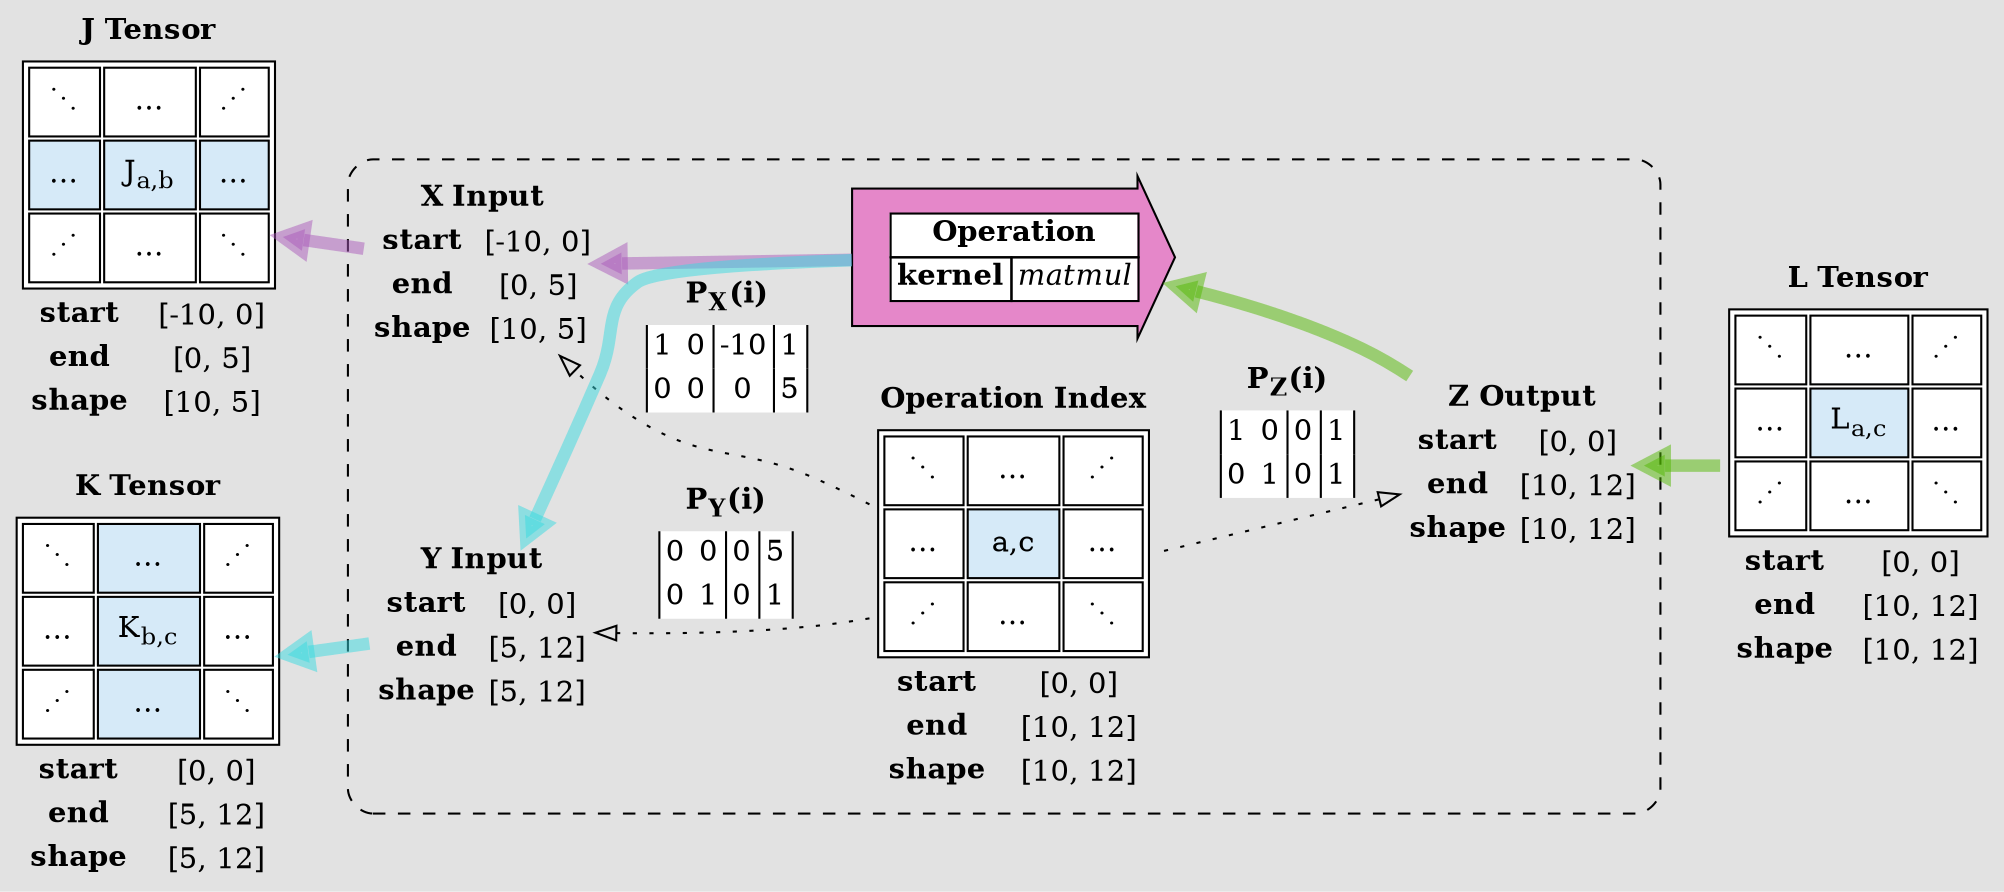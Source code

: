digraph G {
  rankdir=RL;
  newrank=true;
  bgcolor="#E2E2E2";
  j [
    shape="plain";
    label=<
      <table border="0">
        <tr>
          <td colspan="2"><b>J Tensor</b></td>
        </tr>
        <tr>
          <td colspan="2">
            <table bgcolor="white" cellpadding="8">
              <tr>
                <td>⋱</td>
                <td>…</td>
                <td>⋰</td>
              </tr>
              <tr>
                <td bgcolor="#D6EAF8">…</td>
                <td bgcolor="#D6EAF8">J<sub>a,b</sub></td>
                <td bgcolor="#D6EAF8">…</td>
              </tr>
              <tr>
                <td>⋰</td>
                <td>…</td>
                <td>⋱</td>
              </tr>
            </table>
          </td>
        </tr>
        <tr>
          <td><b>start</b></td>
          <td>[-10, 0]</td>
        </tr>
        <tr>
          <td><b>end</b></td>
          <td>[0, 5]</td>
        </tr>
        <tr>
          <td><b>shape</b></td>
          <td>[10, 5]</td>
        </tr>
      </table>
    >;
  ];
  k [
    shape="plain";
    label=<
      <table border="0">
        <tr>
          <td colspan="2"><b>K Tensor</b></td>
        </tr>
        <tr>
          <td colspan="2">
            <table bgcolor="white" cellpadding="8">
              <tr>
                <td>⋱</td>
                <td bgcolor="#D6EAF8">…</td>
                <td>⋰</td>
              </tr>
              <tr>
                <td>…</td>
                <td bgcolor="#D6EAF8">K<sub>b,c</sub></td>
                <td>…</td>
              </tr>
              <tr>
                <td>⋰</td>
                <td bgcolor="#D6EAF8">…</td>
                <td>⋱</td>
              </tr>
            </table>
          </td>
        </tr>
        <tr>
          <td><b>start</b></td>
          <td>[0, 0]</td>
        </tr>
        <tr>
          <td><b>end</b></td>
          <td>[5, 12]</td>
        </tr>
        <tr>
          <td><b>shape</b></td>
          <td>[5, 12]</td>
        </tr>
      </table>
    >;
  ];
  l [
    shape="plain";
    label=<
      <table border="0">
        <tr>
          <td colspan="2"><b>L Tensor</b></td>
        </tr>
        <tr>
          <td colspan="2">
            <table bgcolor="white" cellpadding="8">
              <tr>
                <td>⋱</td>
                <td>…</td>
                <td>⋰</td>
              </tr>
              <tr>
                <td>…</td>
                <td bgcolor="#D6EAF8">L<sub>a,c</sub></td>
                <td>…</td>
              </tr>
              <tr>
                <td>⋰</td>
                <td>…</td>
                <td>⋱</td>
              </tr>
            </table>
          </td>
        </tr>
        <tr>
          <td><b>start</b></td>
          <td>[0, 0]</td>
        </tr>
        <tr>
          <td><b>end</b></td>
          <td>[10, 12]</td>
        </tr>
        <tr>
          <td><b>shape</b></td>
          <td>[10, 12]</td>
        </tr>
      </table>
    >;
  ];
  subgraph cluster_op {
    style="dashed, rounded";
    peripheries=1;
    idx [
      shape="plain";
      label=<
        <table border="0">
          <tr>
            <td colspan="2"><b>Operation Index</b></td>
          </tr>
          <tr>
            <td colspan="2">
              <table bgcolor="white" cellpadding="8">
                <tr>
                  <td>⋱</td>
                  <td>…</td>
                  <td>⋰</td>
                </tr>
                <tr>
                  <td>…</td>
                  <td bgcolor="#D6EAF8">a,c</td>
                  <td>…</td>
                </tr>
                <tr>
                  <td>⋰</td>
                  <td>…</td>
                  <td>⋱</td>
                </tr>
              </table>
            </td>
          </tr>
          <tr>
            <td><b>start</b></td>
            <td>[0, 0]</td>
          </tr>
          <tr>
            <td><b>end</b></td>
            <td>[10, 12]</td>
          </tr>
          <tr>
            <td><b>shape</b></td>
            <td>[10, 12]</td>
          </tr>
        </table>
      >;
    ];
    x [
      shape="plain";
      label=<
        <table border="0">
          <tr>
            <td colspan="2"><b>X Input</b></td>
          </tr>
          <tr>
            <td><b>start</b></td>
            <td>[-10, 0]</td>
          </tr>
          <tr>
            <td><b>end</b></td>
            <td>[0, 5]</td>
          </tr>
          <tr>
            <td><b>shape</b></td>
            <td>[10, 5]</td>
          </tr>
        </table>
      >;
    ];
    y [
      shape="plain";
      label=<
        <table border="0">
          <tr>
            <td colspan="2"><b>Y Input</b></td>
          </tr>
          <tr>
            <td><b>start</b></td>
            <td>[0, 0]</td>
          </tr>
          <tr>
            <td><b>end</b></td>
            <td>[5, 12]</td>
          </tr>
          <tr>
            <td><b>shape</b></td>
            <td>[5, 12]</td>
          </tr>
        </table>
      >;
    ];
    z [
      shape="plain";
      label=<
        <table border="0">
          <tr>
            <td colspan="2"><b>Z Output</b></td>
          </tr>
          <tr>
            <td><b>start</b></td>
            <td>[0, 0]</td>
          </tr>
          <tr>
            <td><b>end</b></td>
            <td>[10, 12]</td>
          </tr>
          <tr>
            <td><b>shape</b></td>
            <td>[10, 12]</td>
          </tr>
        </table>
      >;
    ];
    op [
      label=<
        <table border="0" cellborder="1" cellspacing="0" bgcolor="white">
          <tr>
            <td colspan="2"><b>Operation</b></td>
          </tr>
          <tr>
            <td><b>kernel</b></td>
            <td><i>matmul</i></td>
          </tr>
        </table>
      >;
      shape=rarrow;
      style=filled;
      fillcolor="#E587C9";
      margin=0.25;
    ];
  }
  // end cluster_0
  subgraph x_edges {
    Edge [
      penwidth=6;
      color="#A95BB980";
    ];
    op -> x;
    x -> j;
  }
  subgraph y_edges {
    Edge [
      penwidth=6;
      color="#38DAE080";
    ];
    op -> y;
    y -> k;
  }
  subgraph z_edges {
    Edge [
      penwidth=6;
      color="#53B80280";
    ];
    l -> z;
    z -> op;
  }
  idx -> x [
    label=<
      <table border="0" cellborder="0">
        <tr>
          <td><b>P<sub>X</sub>(i)</b></td>
        </tr>
        <tr>
          <td>
            <table bgcolor="white" border="0" cellspacing="0" cellborder="1">
              <tr>
                <td sides="L">1</td>
                <td sides="R">0</td>
                <td sides="R">-10</td>
                <td sides="R">1</td>
              </tr>
              <tr>
                <td sides="L">0</td>
                <td sides="R">0</td>
                <td sides="R">0</td>
                <td sides="R">5</td>
              </tr>
            </table>
          </td>
        </tr>
      </table>
    >;
    style=dotted;
    arrowhead=empty;
  ];
  idx -> y [
    label=<
      <table border="0" cellborder="0">
        <tr>
          <td><b>P<sub>Y</sub>(i)</b></td>
        </tr>
        <tr>
          <td>
            <table bgcolor="white" border="0" cellspacing="0" cellborder="1">
              <tr>
                <td sides="L">0</td>
                <td sides="R">0</td>
                <td sides="R">0</td>
                <td sides="R">5</td>
              </tr>
              <tr>
                <td sides="L">0</td>
                <td sides="R">1</td>
                <td sides="R">0</td>
                <td sides="R">1</td>
              </tr>
            </table>
          </td>
        </tr>
      </table>
    >;
    style=dotted;
    arrowhead=empty;
  ];
  z -> idx [
    label=<
      <table border="0" cellborder="0">
        <tr>
          <td><b>P<sub>Z</sub>(i)</b></td>
        </tr>
        <tr>
          <td>
            <table bgcolor="white" border="0" cellspacing="0" cellborder="1">
              <tr>
                <td sides="L">1</td>
                <td sides="R">0</td>
                <td sides="R">0</td>
                <td sides="R">1</td>
              </tr>
              <tr>
                <td sides="L">0</td>
                <td sides="R">1</td>
                <td sides="R">0</td>
                <td sides="R">1</td>
              </tr>
            </table>
          </td>
        </tr>
      </table>
    >;
    style=dotted;
    arrowtail=empty;
    dir=back;
  ];
  { rank=same; op; idx; }
}
